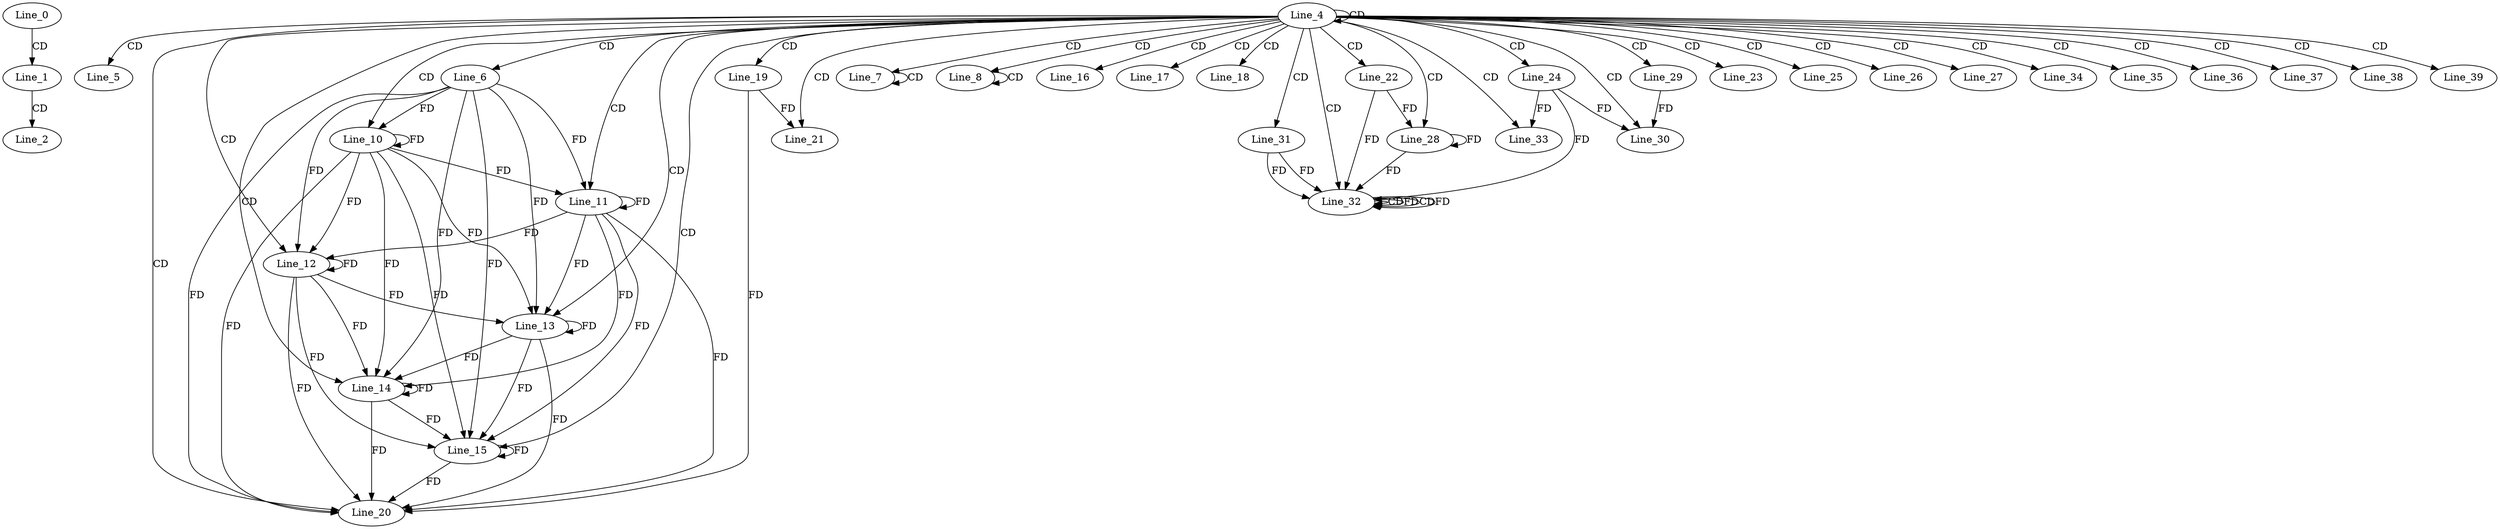 digraph G {
  Line_0;
  Line_1;
  Line_2;
  Line_4;
  Line_4;
  Line_5;
  Line_6;
  Line_7;
  Line_7;
  Line_8;
  Line_8;
  Line_10;
  Line_11;
  Line_12;
  Line_13;
  Line_14;
  Line_15;
  Line_16;
  Line_17;
  Line_18;
  Line_19;
  Line_20;
  Line_21;
  Line_22;
  Line_23;
  Line_24;
  Line_25;
  Line_26;
  Line_27;
  Line_28;
  Line_29;
  Line_30;
  Line_31;
  Line_32;
  Line_32;
  Line_32;
  Line_32;
  Line_33;
  Line_34;
  Line_35;
  Line_36;
  Line_37;
  Line_38;
  Line_39;
  Line_0 -> Line_1 [ label="CD" ];
  Line_1 -> Line_2 [ label="CD" ];
  Line_4 -> Line_4 [ label="CD" ];
  Line_4 -> Line_5 [ label="CD" ];
  Line_4 -> Line_6 [ label="CD" ];
  Line_4 -> Line_7 [ label="CD" ];
  Line_7 -> Line_7 [ label="CD" ];
  Line_4 -> Line_8 [ label="CD" ];
  Line_8 -> Line_8 [ label="CD" ];
  Line_4 -> Line_10 [ label="CD" ];
  Line_6 -> Line_10 [ label="FD" ];
  Line_10 -> Line_10 [ label="FD" ];
  Line_4 -> Line_11 [ label="CD" ];
  Line_6 -> Line_11 [ label="FD" ];
  Line_10 -> Line_11 [ label="FD" ];
  Line_11 -> Line_11 [ label="FD" ];
  Line_4 -> Line_12 [ label="CD" ];
  Line_6 -> Line_12 [ label="FD" ];
  Line_10 -> Line_12 [ label="FD" ];
  Line_11 -> Line_12 [ label="FD" ];
  Line_12 -> Line_12 [ label="FD" ];
  Line_4 -> Line_13 [ label="CD" ];
  Line_6 -> Line_13 [ label="FD" ];
  Line_10 -> Line_13 [ label="FD" ];
  Line_11 -> Line_13 [ label="FD" ];
  Line_12 -> Line_13 [ label="FD" ];
  Line_13 -> Line_13 [ label="FD" ];
  Line_4 -> Line_14 [ label="CD" ];
  Line_6 -> Line_14 [ label="FD" ];
  Line_10 -> Line_14 [ label="FD" ];
  Line_11 -> Line_14 [ label="FD" ];
  Line_12 -> Line_14 [ label="FD" ];
  Line_13 -> Line_14 [ label="FD" ];
  Line_14 -> Line_14 [ label="FD" ];
  Line_4 -> Line_15 [ label="CD" ];
  Line_6 -> Line_15 [ label="FD" ];
  Line_10 -> Line_15 [ label="FD" ];
  Line_11 -> Line_15 [ label="FD" ];
  Line_12 -> Line_15 [ label="FD" ];
  Line_13 -> Line_15 [ label="FD" ];
  Line_14 -> Line_15 [ label="FD" ];
  Line_15 -> Line_15 [ label="FD" ];
  Line_4 -> Line_16 [ label="CD" ];
  Line_4 -> Line_17 [ label="CD" ];
  Line_4 -> Line_18 [ label="CD" ];
  Line_4 -> Line_19 [ label="CD" ];
  Line_4 -> Line_20 [ label="CD" ];
  Line_19 -> Line_20 [ label="FD" ];
  Line_6 -> Line_20 [ label="FD" ];
  Line_10 -> Line_20 [ label="FD" ];
  Line_11 -> Line_20 [ label="FD" ];
  Line_12 -> Line_20 [ label="FD" ];
  Line_13 -> Line_20 [ label="FD" ];
  Line_14 -> Line_20 [ label="FD" ];
  Line_15 -> Line_20 [ label="FD" ];
  Line_4 -> Line_21 [ label="CD" ];
  Line_19 -> Line_21 [ label="FD" ];
  Line_4 -> Line_22 [ label="CD" ];
  Line_4 -> Line_23 [ label="CD" ];
  Line_4 -> Line_24 [ label="CD" ];
  Line_4 -> Line_25 [ label="CD" ];
  Line_4 -> Line_26 [ label="CD" ];
  Line_4 -> Line_27 [ label="CD" ];
  Line_4 -> Line_28 [ label="CD" ];
  Line_22 -> Line_28 [ label="FD" ];
  Line_28 -> Line_28 [ label="FD" ];
  Line_4 -> Line_29 [ label="CD" ];
  Line_4 -> Line_30 [ label="CD" ];
  Line_24 -> Line_30 [ label="FD" ];
  Line_29 -> Line_30 [ label="FD" ];
  Line_4 -> Line_31 [ label="CD" ];
  Line_4 -> Line_32 [ label="CD" ];
  Line_32 -> Line_32 [ label="CD" ];
  Line_32 -> Line_32 [ label="FD" ];
  Line_31 -> Line_32 [ label="FD" ];
  Line_22 -> Line_32 [ label="FD" ];
  Line_28 -> Line_32 [ label="FD" ];
  Line_32 -> Line_32 [ label="CD" ];
  Line_24 -> Line_32 [ label="FD" ];
  Line_32 -> Line_32 [ label="FD" ];
  Line_31 -> Line_32 [ label="FD" ];
  Line_4 -> Line_33 [ label="CD" ];
  Line_24 -> Line_33 [ label="FD" ];
  Line_4 -> Line_34 [ label="CD" ];
  Line_4 -> Line_35 [ label="CD" ];
  Line_4 -> Line_36 [ label="CD" ];
  Line_4 -> Line_37 [ label="CD" ];
  Line_4 -> Line_38 [ label="CD" ];
  Line_4 -> Line_39 [ label="CD" ];
}
